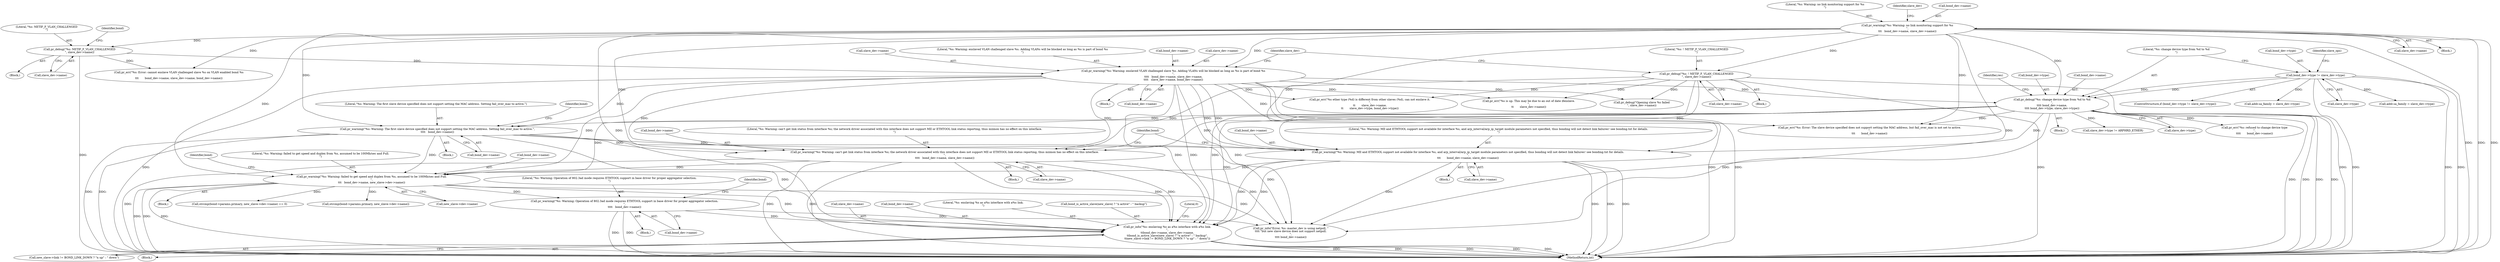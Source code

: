 digraph "0_linux_550fd08c2cebad61c548def135f67aba284c6162_0@pointer" {
"1001015" [label="(Call,pr_info(\"%s: enslaving %s as a%s interface with a%s link.\n\",\n\t\tbond_dev->name, slave_dev->name,\n\t\tbond_is_active_slave(new_slave) ? \"n active\" : \" backup\",\n\t\tnew_slave->link != BOND_LINK_DOWN ? \"n up\" : \" down\"))"];
"1000805" [label="(Call,pr_warning(\"%s: Warning: failed to get speed and duplex from %s, assumed to be 100Mb/sec and Full.\n\",\n\t\t\t   bond_dev->name, new_slave->dev->name))"];
"1000177" [label="(Call,pr_warning(\"%s: Warning: no link monitoring support for %s\n\",\n\t\t\t   bond_dev->name, slave_dev->name))"];
"1000229" [label="(Call,pr_warning(\"%s: Warning: enslaved VLAN challenged slave %s. Adding VLANs will be blocked as long as %s is part of bond %s\n\",\n\t\t\t\t   bond_dev->name, slave_dev->name,\n\t\t\t\t   slave_dev->name, bond_dev->name))"];
"1000204" [label="(Call,pr_debug(\"%s: NETIF_F_VLAN_CHALLENGED\n\", slave_dev->name))"];
"1000726" [label="(Call,pr_warning(\"%s: Warning: can't get link status from interface %s; the network driver associated with this interface does not support MII or ETHTOOL link status reporting, thus miimon has no effect on this interface.\n\",\n\t\t\t\t   bond_dev->name, slave_dev->name))"];
"1000381" [label="(Call,pr_warning(\"%s: Warning: The first slave device specified does not support setting the MAC address. Setting fail_over_mac to active.\",\n\t\t\t\t   bond_dev->name))"];
"1000283" [label="(Call,pr_debug(\"%s: change device type from %d to %d\n\",\n\t\t\t\t bond_dev->name,\n\t\t\t\t bond_dev->type, slave_dev->type))"];
"1000275" [label="(Call,bond_dev->type != slave_dev->type)"];
"1000245" [label="(Call,pr_debug(\"%s: ! NETIF_F_VLAN_CHALLENGED\n\", slave_dev->name))"];
"1000711" [label="(Call,pr_warning(\"%s: Warning: MII and ETHTOOL support not available for interface %s, and arp_interval/arp_ip_target module parameters not specified, thus bonding will not detect link failures! see bonding.txt for details.\n\",\n\t\t\t       bond_dev->name, slave_dev->name))"];
"1000824" [label="(Call,pr_warning(\"%s: Warning: Operation of 802.3ad mode requires ETHTOOL support in base driver for proper aggregator selection.\n\",\n\t\t\t\t   bond_dev->name))"];
"1000205" [label="(Literal,\"%s: NETIF_F_VLAN_CHALLENGED\n\")"];
"1000178" [label="(Literal,\"%s: Warning: no link monitoring support for %s\n\")"];
"1000203" [label="(Block,)"];
"1000182" [label="(Call,slave_dev->name)"];
"1000276" [label="(Call,bond_dev->type)"];
"1000285" [label="(Call,bond_dev->name)"];
"1000979" [label="(Call,pr_info(\"Error, %s: master_dev is using netpoll, \"\n\t\t\t\t \"but new slave device does not support netpoll.\n\",\n\t\t\t\t bond_dev->name))"];
"1001015" [label="(Call,pr_info(\"%s: enslaving %s as a%s interface with a%s link.\n\",\n\t\tbond_dev->name, slave_dev->name,\n\t\tbond_is_active_slave(new_slave) ? \"n active\" : \" backup\",\n\t\tnew_slave->link != BOND_LINK_DOWN ? \"n up\" : \" down\"))"];
"1000710" [label="(Block,)"];
"1001028" [label="(Call,new_slave->link != BOND_LINK_DOWN ? \"n up\" : \" down\")"];
"1000231" [label="(Call,bond_dev->name)"];
"1000234" [label="(Call,slave_dev->name)"];
"1000403" [label="(Call,pr_err(\"%s: Error: The slave device specified does not support setting the MAC address, but fail_over_mac is not set to active.\n\",\n\t\t\t       bond_dev->name))"];
"1000204" [label="(Call,pr_debug(\"%s: NETIF_F_VLAN_CHALLENGED\n\", slave_dev->name))"];
"1000228" [label="(Block,)"];
"1000351" [label="(Call,pr_err(\"%s ether type (%d) is different from other slaves (%d), can not enslave it.\n\",\n\t\t       slave_dev->name,\n\t\t       slave_dev->type, bond_dev->type))"];
"1000826" [label="(Call,bond_dev->name)"];
"1000819" [label="(Identifier,bond)"];
"1001091" [label="(MethodReturn,int)"];
"1000725" [label="(Block,)"];
"1000213" [label="(Call,pr_err(\"%s: Error: cannot enslave VLAN challenged slave %s on VLAN enabled bond %s\n\",\n\t\t\t       bond_dev->name, slave_dev->name, bond_dev->name))"];
"1000712" [label="(Literal,\"%s: Warning: MII and ETHTOOL support not available for interface %s, and arp_interval/arp_ip_target module parameters not specified, thus bonding will not detect link failures! see bonding.txt for details.\n\")"];
"1000825" [label="(Literal,\"%s: Warning: Operation of 802.3ad mode requires ETHTOOL support in base driver for proper aggregator selection.\n\")"];
"1000237" [label="(Call,slave_dev->name)"];
"1000382" [label="(Literal,\"%s: Warning: The first slave device specified does not support setting the MAC address. Setting fail_over_mac to active.\")"];
"1000810" [label="(Call,new_slave->dev->name)"];
"1000804" [label="(Block,)"];
"1000211" [label="(Identifier,bond)"];
"1000282" [label="(Block,)"];
"1000380" [label="(Block,)"];
"1000188" [label="(Identifier,slave_dev)"];
"1000711" [label="(Call,pr_warning(\"%s: Warning: MII and ETHTOOL support not available for interface %s, and arp_interval/arp_ip_target module parameters not specified, thus bonding will not detect link failures! see bonding.txt for details.\n\",\n\t\t\t       bond_dev->name, slave_dev->name))"];
"1000177" [label="(Call,pr_warning(\"%s: Warning: no link monitoring support for %s\n\",\n\t\t\t   bond_dev->name, slave_dev->name))"];
"1000284" [label="(Literal,\"%s: change device type from %d to %d\n\")"];
"1000321" [label="(Call,slave_dev->type != ARPHRD_ETHER)"];
"1000805" [label="(Call,pr_warning(\"%s: Warning: failed to get speed and duplex from %s, assumed to be 100Mb/sec and Full.\n\",\n\t\t\t   bond_dev->name, new_slave->dev->name))"];
"1000176" [label="(Block,)"];
"1000240" [label="(Call,bond_dev->name)"];
"1000279" [label="(Call,slave_dev->type)"];
"1001020" [label="(Call,slave_dev->name)"];
"1000370" [label="(Identifier,slave_ops)"];
"1000253" [label="(Identifier,slave_dev)"];
"1000846" [label="(Call,strcmp(bond->params.primary, new_slave->dev->name) == 0)"];
"1000824" [label="(Call,pr_warning(\"%s: Warning: Operation of 802.3ad mode requires ETHTOOL support in base driver for proper aggregator selection.\n\",\n\t\t\t\t   bond_dev->name))"];
"1000806" [label="(Literal,\"%s: Warning: failed to get speed and duplex from %s, assumed to be 100Mb/sec and Full.\n\")"];
"1000389" [label="(Identifier,bond)"];
"1000716" [label="(Call,slave_dev->name)"];
"1000246" [label="(Literal,\"%s: ! NETIF_F_VLAN_CHALLENGED\n\")"];
"1000807" [label="(Call,bond_dev->name)"];
"1001017" [label="(Call,bond_dev->name)"];
"1000728" [label="(Call,bond_dev->name)"];
"1000291" [label="(Call,slave_dev->type)"];
"1000245" [label="(Call,pr_debug(\"%s: ! NETIF_F_VLAN_CHALLENGED\n\", slave_dev->name))"];
"1000283" [label="(Call,pr_debug(\"%s: change device type from %d to %d\n\",\n\t\t\t\t bond_dev->name,\n\t\t\t\t bond_dev->type, slave_dev->type))"];
"1001016" [label="(Literal,\"%s: enslaving %s as a%s interface with a%s link.\n\")"];
"1000134" [label="(Block,)"];
"1000731" [label="(Call,slave_dev->name)"];
"1000295" [label="(Identifier,res)"];
"1001023" [label="(Call,bond_is_active_slave(new_slave) ? \"n active\" : \" backup\")"];
"1000230" [label="(Literal,\"%s: Warning: enslaved VLAN challenged slave %s. Adding VLANs will be blocked as long as %s is part of bond %s\n\")"];
"1000727" [label="(Literal,\"%s: Warning: can't get link status from interface %s; the network driver associated with this interface does not support MII or ETHTOOL link status reporting, thus miimon has no effect on this interface.\n\")"];
"1000834" [label="(Identifier,bond)"];
"1000257" [label="(Call,pr_err(\"%s is up. This may be due to an out of date ifenslave.\n\",\n\t\t       slave_dev->name))"];
"1000383" [label="(Call,bond_dev->name)"];
"1000739" [label="(Identifier,bond)"];
"1001066" [label="(Call,addr.sa_family = slave_dev->type)"];
"1000247" [label="(Call,slave_dev->name)"];
"1000543" [label="(Call,pr_debug(\"Opening slave %s failed\n\", slave_dev->name))"];
"1000274" [label="(ControlStructure,if (bond_dev->type != slave_dev->type))"];
"1000229" [label="(Call,pr_warning(\"%s: Warning: enslaved VLAN challenged slave %s. Adding VLANs will be blocked as long as %s is part of bond %s\n\",\n\t\t\t\t   bond_dev->name, slave_dev->name,\n\t\t\t\t   slave_dev->name, bond_dev->name))"];
"1000179" [label="(Call,bond_dev->name)"];
"1000726" [label="(Call,pr_warning(\"%s: Warning: can't get link status from interface %s; the network driver associated with this interface does not support MII or ETHTOOL link status reporting, thus miimon has no effect on this interface.\n\",\n\t\t\t\t   bond_dev->name, slave_dev->name))"];
"1000206" [label="(Call,slave_dev->name)"];
"1000244" [label="(Block,)"];
"1000823" [label="(Block,)"];
"1000381" [label="(Call,pr_warning(\"%s: Warning: The first slave device specified does not support setting the MAC address. Setting fail_over_mac to active.\",\n\t\t\t\t   bond_dev->name))"];
"1000306" [label="(Call,pr_err(\"%s: refused to change device type\n\",\n\t\t\t\t       bond_dev->name))"];
"1000275" [label="(Call,bond_dev->type != slave_dev->type)"];
"1000713" [label="(Call,bond_dev->name)"];
"1001037" [label="(Literal,0)"];
"1000288" [label="(Call,bond_dev->type)"];
"1000847" [label="(Call,strcmp(bond->params.primary, new_slave->dev->name))"];
"1000504" [label="(Call,addr.sa_family = slave_dev->type)"];
"1001015" -> "1000134"  [label="AST: "];
"1001015" -> "1001028"  [label="CFG: "];
"1001016" -> "1001015"  [label="AST: "];
"1001017" -> "1001015"  [label="AST: "];
"1001020" -> "1001015"  [label="AST: "];
"1001023" -> "1001015"  [label="AST: "];
"1001028" -> "1001015"  [label="AST: "];
"1001037" -> "1001015"  [label="CFG: "];
"1001015" -> "1001091"  [label="DDG: "];
"1001015" -> "1001091"  [label="DDG: "];
"1001015" -> "1001091"  [label="DDG: "];
"1001015" -> "1001091"  [label="DDG: "];
"1001015" -> "1001091"  [label="DDG: "];
"1000805" -> "1001015"  [label="DDG: "];
"1000177" -> "1001015"  [label="DDG: "];
"1000229" -> "1001015"  [label="DDG: "];
"1000229" -> "1001015"  [label="DDG: "];
"1000824" -> "1001015"  [label="DDG: "];
"1000726" -> "1001015"  [label="DDG: "];
"1000726" -> "1001015"  [label="DDG: "];
"1000381" -> "1001015"  [label="DDG: "];
"1000283" -> "1001015"  [label="DDG: "];
"1000711" -> "1001015"  [label="DDG: "];
"1000711" -> "1001015"  [label="DDG: "];
"1000245" -> "1001015"  [label="DDG: "];
"1000805" -> "1000804"  [label="AST: "];
"1000805" -> "1000810"  [label="CFG: "];
"1000806" -> "1000805"  [label="AST: "];
"1000807" -> "1000805"  [label="AST: "];
"1000810" -> "1000805"  [label="AST: "];
"1000819" -> "1000805"  [label="CFG: "];
"1000805" -> "1001091"  [label="DDG: "];
"1000805" -> "1001091"  [label="DDG: "];
"1000805" -> "1001091"  [label="DDG: "];
"1000177" -> "1000805"  [label="DDG: "];
"1000229" -> "1000805"  [label="DDG: "];
"1000726" -> "1000805"  [label="DDG: "];
"1000381" -> "1000805"  [label="DDG: "];
"1000283" -> "1000805"  [label="DDG: "];
"1000711" -> "1000805"  [label="DDG: "];
"1000805" -> "1000824"  [label="DDG: "];
"1000805" -> "1000846"  [label="DDG: "];
"1000805" -> "1000847"  [label="DDG: "];
"1000805" -> "1000979"  [label="DDG: "];
"1000177" -> "1000176"  [label="AST: "];
"1000177" -> "1000182"  [label="CFG: "];
"1000178" -> "1000177"  [label="AST: "];
"1000179" -> "1000177"  [label="AST: "];
"1000182" -> "1000177"  [label="AST: "];
"1000188" -> "1000177"  [label="CFG: "];
"1000177" -> "1001091"  [label="DDG: "];
"1000177" -> "1001091"  [label="DDG: "];
"1000177" -> "1001091"  [label="DDG: "];
"1000177" -> "1000204"  [label="DDG: "];
"1000177" -> "1000213"  [label="DDG: "];
"1000177" -> "1000229"  [label="DDG: "];
"1000177" -> "1000245"  [label="DDG: "];
"1000177" -> "1000283"  [label="DDG: "];
"1000177" -> "1000381"  [label="DDG: "];
"1000177" -> "1000403"  [label="DDG: "];
"1000177" -> "1000711"  [label="DDG: "];
"1000177" -> "1000726"  [label="DDG: "];
"1000177" -> "1000979"  [label="DDG: "];
"1000229" -> "1000228"  [label="AST: "];
"1000229" -> "1000240"  [label="CFG: "];
"1000230" -> "1000229"  [label="AST: "];
"1000231" -> "1000229"  [label="AST: "];
"1000234" -> "1000229"  [label="AST: "];
"1000237" -> "1000229"  [label="AST: "];
"1000240" -> "1000229"  [label="AST: "];
"1000253" -> "1000229"  [label="CFG: "];
"1000229" -> "1001091"  [label="DDG: "];
"1000229" -> "1001091"  [label="DDG: "];
"1000229" -> "1001091"  [label="DDG: "];
"1000204" -> "1000229"  [label="DDG: "];
"1000229" -> "1000257"  [label="DDG: "];
"1000229" -> "1000283"  [label="DDG: "];
"1000229" -> "1000351"  [label="DDG: "];
"1000229" -> "1000381"  [label="DDG: "];
"1000229" -> "1000403"  [label="DDG: "];
"1000229" -> "1000543"  [label="DDG: "];
"1000229" -> "1000711"  [label="DDG: "];
"1000229" -> "1000711"  [label="DDG: "];
"1000229" -> "1000726"  [label="DDG: "];
"1000229" -> "1000726"  [label="DDG: "];
"1000229" -> "1000979"  [label="DDG: "];
"1000204" -> "1000203"  [label="AST: "];
"1000204" -> "1000206"  [label="CFG: "];
"1000205" -> "1000204"  [label="AST: "];
"1000206" -> "1000204"  [label="AST: "];
"1000211" -> "1000204"  [label="CFG: "];
"1000204" -> "1001091"  [label="DDG: "];
"1000204" -> "1000213"  [label="DDG: "];
"1000726" -> "1000725"  [label="AST: "];
"1000726" -> "1000731"  [label="CFG: "];
"1000727" -> "1000726"  [label="AST: "];
"1000728" -> "1000726"  [label="AST: "];
"1000731" -> "1000726"  [label="AST: "];
"1000739" -> "1000726"  [label="CFG: "];
"1000726" -> "1001091"  [label="DDG: "];
"1000726" -> "1001091"  [label="DDG: "];
"1000726" -> "1001091"  [label="DDG: "];
"1000381" -> "1000726"  [label="DDG: "];
"1000283" -> "1000726"  [label="DDG: "];
"1000245" -> "1000726"  [label="DDG: "];
"1000726" -> "1000979"  [label="DDG: "];
"1000381" -> "1000380"  [label="AST: "];
"1000381" -> "1000383"  [label="CFG: "];
"1000382" -> "1000381"  [label="AST: "];
"1000383" -> "1000381"  [label="AST: "];
"1000389" -> "1000381"  [label="CFG: "];
"1000381" -> "1001091"  [label="DDG: "];
"1000381" -> "1001091"  [label="DDG: "];
"1000283" -> "1000381"  [label="DDG: "];
"1000381" -> "1000711"  [label="DDG: "];
"1000381" -> "1000979"  [label="DDG: "];
"1000283" -> "1000282"  [label="AST: "];
"1000283" -> "1000291"  [label="CFG: "];
"1000284" -> "1000283"  [label="AST: "];
"1000285" -> "1000283"  [label="AST: "];
"1000288" -> "1000283"  [label="AST: "];
"1000291" -> "1000283"  [label="AST: "];
"1000295" -> "1000283"  [label="CFG: "];
"1000283" -> "1001091"  [label="DDG: "];
"1000283" -> "1001091"  [label="DDG: "];
"1000283" -> "1001091"  [label="DDG: "];
"1000283" -> "1001091"  [label="DDG: "];
"1000275" -> "1000283"  [label="DDG: "];
"1000275" -> "1000283"  [label="DDG: "];
"1000283" -> "1000306"  [label="DDG: "];
"1000283" -> "1000321"  [label="DDG: "];
"1000283" -> "1000403"  [label="DDG: "];
"1000283" -> "1000711"  [label="DDG: "];
"1000283" -> "1000979"  [label="DDG: "];
"1000275" -> "1000274"  [label="AST: "];
"1000275" -> "1000279"  [label="CFG: "];
"1000276" -> "1000275"  [label="AST: "];
"1000279" -> "1000275"  [label="AST: "];
"1000284" -> "1000275"  [label="CFG: "];
"1000370" -> "1000275"  [label="CFG: "];
"1000275" -> "1001091"  [label="DDG: "];
"1000275" -> "1001091"  [label="DDG: "];
"1000275" -> "1001091"  [label="DDG: "];
"1000275" -> "1000504"  [label="DDG: "];
"1000275" -> "1001066"  [label="DDG: "];
"1000245" -> "1000244"  [label="AST: "];
"1000245" -> "1000247"  [label="CFG: "];
"1000246" -> "1000245"  [label="AST: "];
"1000247" -> "1000245"  [label="AST: "];
"1000253" -> "1000245"  [label="CFG: "];
"1000245" -> "1001091"  [label="DDG: "];
"1000245" -> "1001091"  [label="DDG: "];
"1000245" -> "1000257"  [label="DDG: "];
"1000245" -> "1000351"  [label="DDG: "];
"1000245" -> "1000543"  [label="DDG: "];
"1000245" -> "1000711"  [label="DDG: "];
"1000711" -> "1000710"  [label="AST: "];
"1000711" -> "1000716"  [label="CFG: "];
"1000712" -> "1000711"  [label="AST: "];
"1000713" -> "1000711"  [label="AST: "];
"1000716" -> "1000711"  [label="AST: "];
"1000739" -> "1000711"  [label="CFG: "];
"1000711" -> "1001091"  [label="DDG: "];
"1000711" -> "1001091"  [label="DDG: "];
"1000711" -> "1001091"  [label="DDG: "];
"1000711" -> "1000979"  [label="DDG: "];
"1000824" -> "1000823"  [label="AST: "];
"1000824" -> "1000826"  [label="CFG: "];
"1000825" -> "1000824"  [label="AST: "];
"1000826" -> "1000824"  [label="AST: "];
"1000834" -> "1000824"  [label="CFG: "];
"1000824" -> "1001091"  [label="DDG: "];
"1000824" -> "1001091"  [label="DDG: "];
"1000824" -> "1000979"  [label="DDG: "];
}

